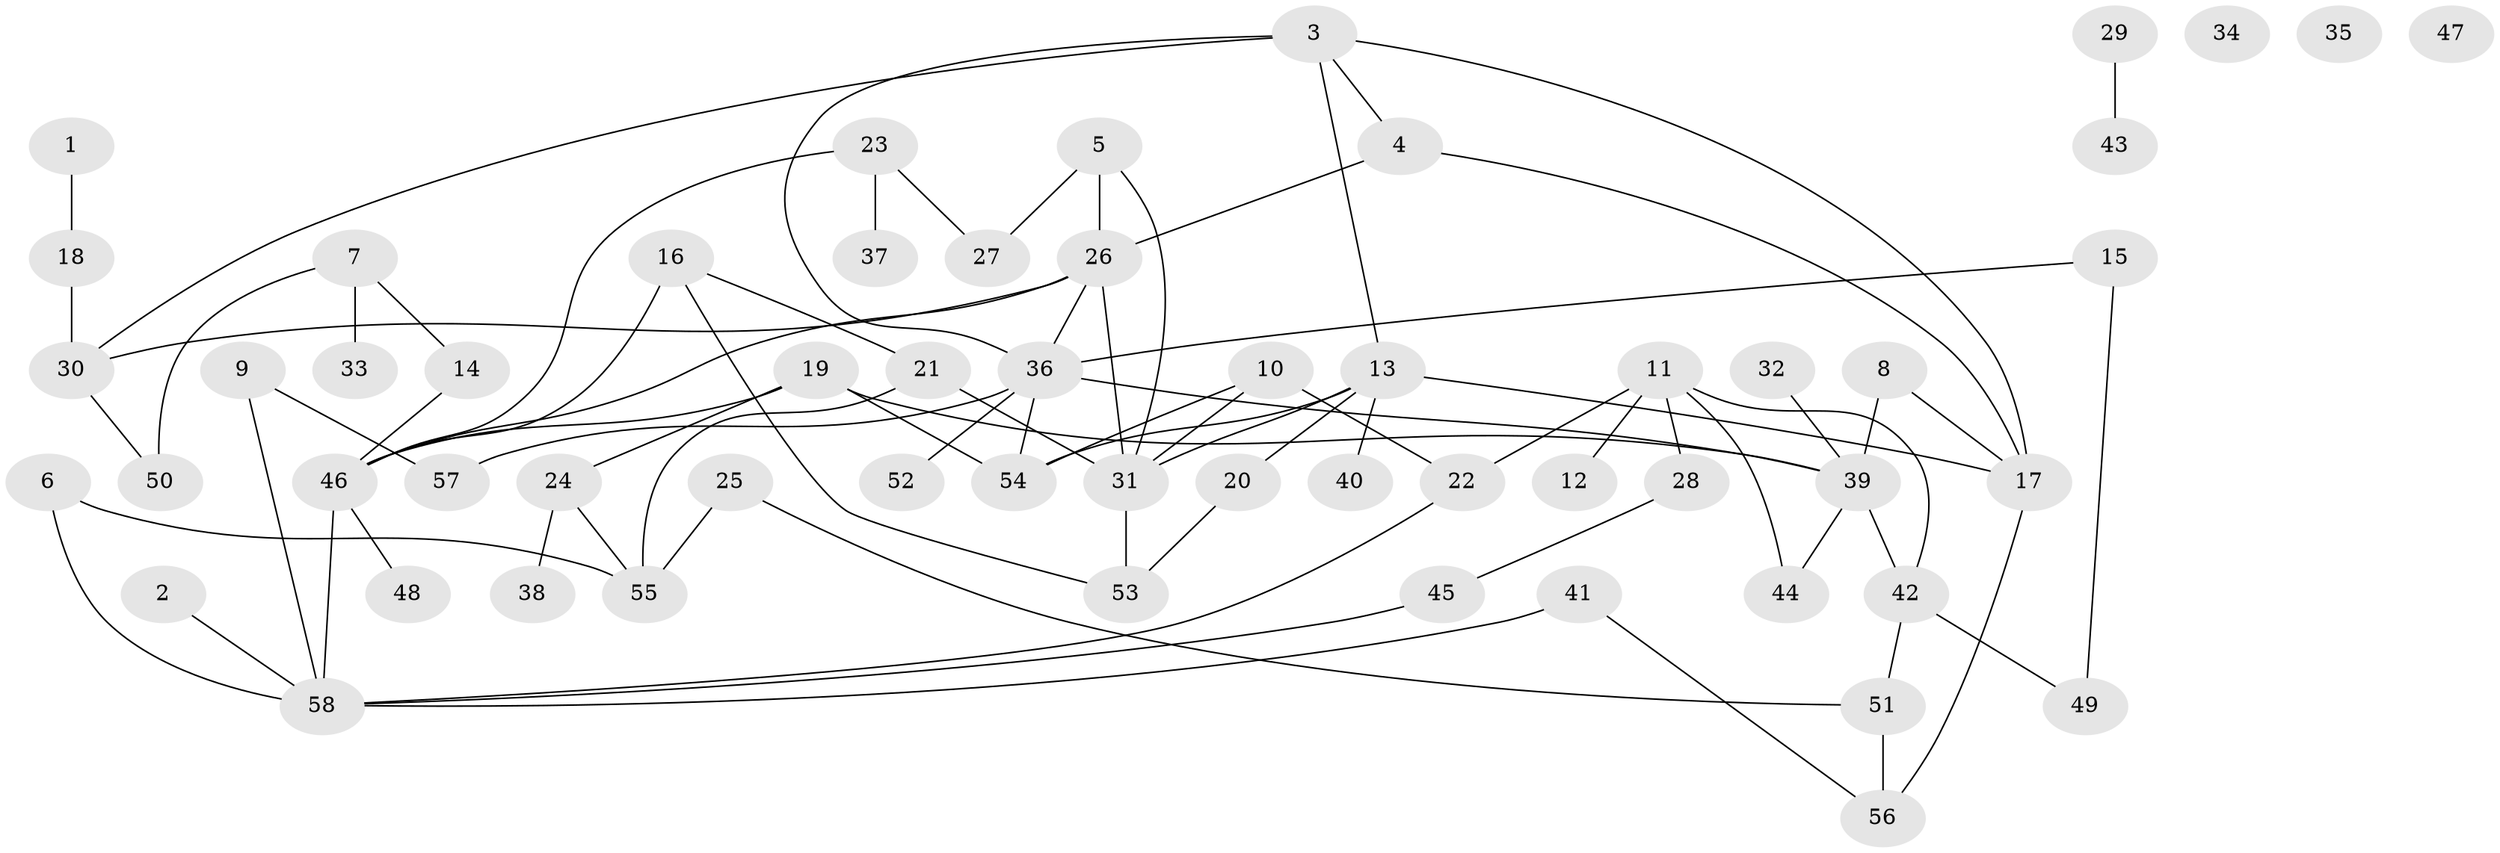 // coarse degree distribution, {5: 0.06060606060606061, 4: 0.24242424242424243, 6: 0.12121212121212122, 3: 0.09090909090909091, 1: 0.21212121212121213, 7: 0.06060606060606061, 2: 0.21212121212121213}
// Generated by graph-tools (version 1.1) at 2025/35/03/04/25 23:35:48]
// undirected, 58 vertices, 80 edges
graph export_dot {
  node [color=gray90,style=filled];
  1;
  2;
  3;
  4;
  5;
  6;
  7;
  8;
  9;
  10;
  11;
  12;
  13;
  14;
  15;
  16;
  17;
  18;
  19;
  20;
  21;
  22;
  23;
  24;
  25;
  26;
  27;
  28;
  29;
  30;
  31;
  32;
  33;
  34;
  35;
  36;
  37;
  38;
  39;
  40;
  41;
  42;
  43;
  44;
  45;
  46;
  47;
  48;
  49;
  50;
  51;
  52;
  53;
  54;
  55;
  56;
  57;
  58;
  1 -- 18;
  2 -- 58;
  3 -- 4;
  3 -- 13;
  3 -- 17;
  3 -- 30;
  3 -- 36;
  4 -- 17;
  4 -- 26;
  5 -- 26;
  5 -- 27;
  5 -- 31;
  6 -- 55;
  6 -- 58;
  7 -- 14;
  7 -- 33;
  7 -- 50;
  8 -- 17;
  8 -- 39;
  9 -- 57;
  9 -- 58;
  10 -- 22;
  10 -- 31;
  10 -- 54;
  11 -- 12;
  11 -- 22;
  11 -- 28;
  11 -- 42;
  11 -- 44;
  13 -- 17;
  13 -- 20;
  13 -- 31;
  13 -- 40;
  13 -- 54;
  14 -- 46;
  15 -- 36;
  15 -- 49;
  16 -- 21;
  16 -- 46;
  16 -- 53;
  17 -- 56;
  18 -- 30;
  19 -- 24;
  19 -- 39;
  19 -- 46;
  19 -- 54;
  20 -- 53;
  21 -- 31;
  21 -- 55;
  22 -- 58;
  23 -- 27;
  23 -- 37;
  23 -- 46;
  24 -- 38;
  24 -- 55;
  25 -- 51;
  25 -- 55;
  26 -- 30;
  26 -- 31;
  26 -- 36;
  26 -- 46;
  28 -- 45;
  29 -- 43;
  30 -- 50;
  31 -- 53;
  32 -- 39;
  36 -- 39;
  36 -- 52;
  36 -- 54;
  36 -- 57;
  39 -- 42;
  39 -- 44;
  41 -- 56;
  41 -- 58;
  42 -- 49;
  42 -- 51;
  45 -- 58;
  46 -- 48;
  46 -- 58;
  51 -- 56;
}
